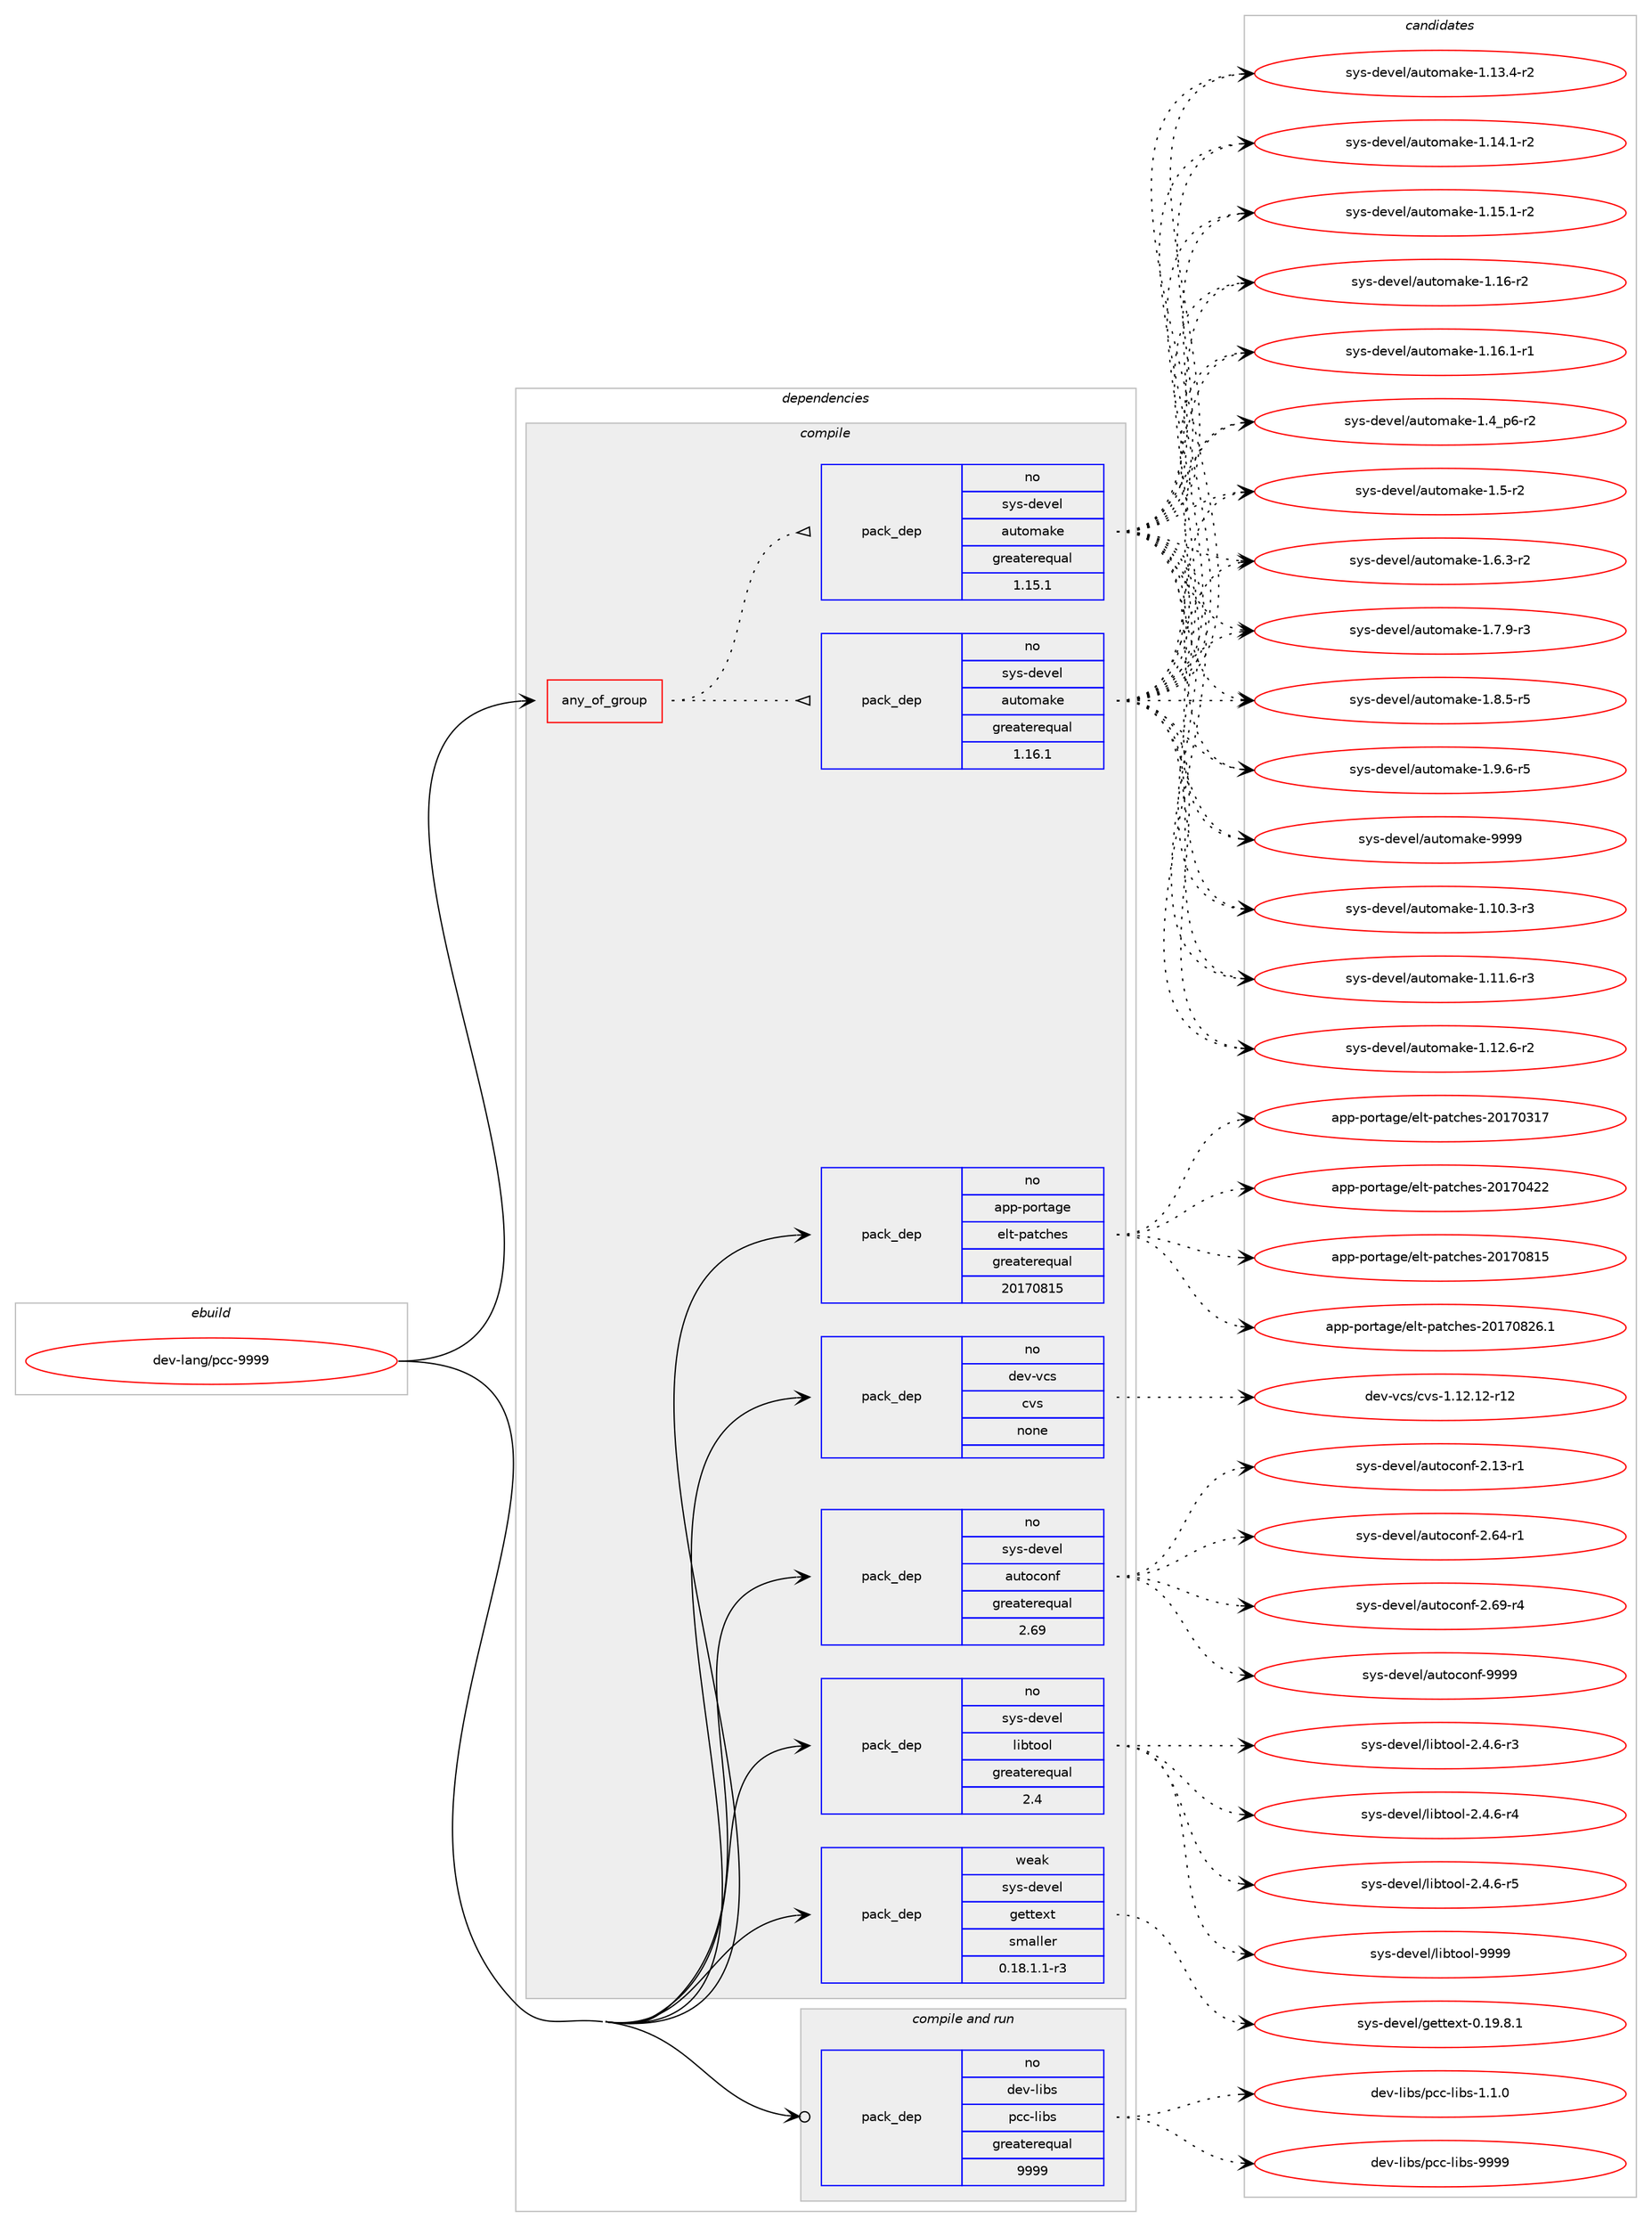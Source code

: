 digraph prolog {

# *************
# Graph options
# *************

newrank=true;
concentrate=true;
compound=true;
graph [rankdir=LR,fontname=Helvetica,fontsize=10,ranksep=1.5];#, ranksep=2.5, nodesep=0.2];
edge  [arrowhead=vee];
node  [fontname=Helvetica,fontsize=10];

# **********
# The ebuild
# **********

subgraph cluster_leftcol {
color=gray;
rank=same;
label=<<i>ebuild</i>>;
id [label="dev-lang/pcc-9999", color=red, width=4, href="../dev-lang/pcc-9999.svg"];
}

# ****************
# The dependencies
# ****************

subgraph cluster_midcol {
color=gray;
label=<<i>dependencies</i>>;
subgraph cluster_compile {
fillcolor="#eeeeee";
style=filled;
label=<<i>compile</i>>;
subgraph any21960 {
dependency1359901 [label=<<TABLE BORDER="0" CELLBORDER="1" CELLSPACING="0" CELLPADDING="4"><TR><TD CELLPADDING="10">any_of_group</TD></TR></TABLE>>, shape=none, color=red];subgraph pack973499 {
dependency1359902 [label=<<TABLE BORDER="0" CELLBORDER="1" CELLSPACING="0" CELLPADDING="4" WIDTH="220"><TR><TD ROWSPAN="6" CELLPADDING="30">pack_dep</TD></TR><TR><TD WIDTH="110">no</TD></TR><TR><TD>sys-devel</TD></TR><TR><TD>automake</TD></TR><TR><TD>greaterequal</TD></TR><TR><TD>1.16.1</TD></TR></TABLE>>, shape=none, color=blue];
}
dependency1359901:e -> dependency1359902:w [weight=20,style="dotted",arrowhead="oinv"];
subgraph pack973500 {
dependency1359903 [label=<<TABLE BORDER="0" CELLBORDER="1" CELLSPACING="0" CELLPADDING="4" WIDTH="220"><TR><TD ROWSPAN="6" CELLPADDING="30">pack_dep</TD></TR><TR><TD WIDTH="110">no</TD></TR><TR><TD>sys-devel</TD></TR><TR><TD>automake</TD></TR><TR><TD>greaterequal</TD></TR><TR><TD>1.15.1</TD></TR></TABLE>>, shape=none, color=blue];
}
dependency1359901:e -> dependency1359903:w [weight=20,style="dotted",arrowhead="oinv"];
}
id:e -> dependency1359901:w [weight=20,style="solid",arrowhead="vee"];
subgraph pack973501 {
dependency1359904 [label=<<TABLE BORDER="0" CELLBORDER="1" CELLSPACING="0" CELLPADDING="4" WIDTH="220"><TR><TD ROWSPAN="6" CELLPADDING="30">pack_dep</TD></TR><TR><TD WIDTH="110">no</TD></TR><TR><TD>app-portage</TD></TR><TR><TD>elt-patches</TD></TR><TR><TD>greaterequal</TD></TR><TR><TD>20170815</TD></TR></TABLE>>, shape=none, color=blue];
}
id:e -> dependency1359904:w [weight=20,style="solid",arrowhead="vee"];
subgraph pack973502 {
dependency1359905 [label=<<TABLE BORDER="0" CELLBORDER="1" CELLSPACING="0" CELLPADDING="4" WIDTH="220"><TR><TD ROWSPAN="6" CELLPADDING="30">pack_dep</TD></TR><TR><TD WIDTH="110">no</TD></TR><TR><TD>dev-vcs</TD></TR><TR><TD>cvs</TD></TR><TR><TD>none</TD></TR><TR><TD></TD></TR></TABLE>>, shape=none, color=blue];
}
id:e -> dependency1359905:w [weight=20,style="solid",arrowhead="vee"];
subgraph pack973503 {
dependency1359906 [label=<<TABLE BORDER="0" CELLBORDER="1" CELLSPACING="0" CELLPADDING="4" WIDTH="220"><TR><TD ROWSPAN="6" CELLPADDING="30">pack_dep</TD></TR><TR><TD WIDTH="110">no</TD></TR><TR><TD>sys-devel</TD></TR><TR><TD>autoconf</TD></TR><TR><TD>greaterequal</TD></TR><TR><TD>2.69</TD></TR></TABLE>>, shape=none, color=blue];
}
id:e -> dependency1359906:w [weight=20,style="solid",arrowhead="vee"];
subgraph pack973504 {
dependency1359907 [label=<<TABLE BORDER="0" CELLBORDER="1" CELLSPACING="0" CELLPADDING="4" WIDTH="220"><TR><TD ROWSPAN="6" CELLPADDING="30">pack_dep</TD></TR><TR><TD WIDTH="110">no</TD></TR><TR><TD>sys-devel</TD></TR><TR><TD>libtool</TD></TR><TR><TD>greaterequal</TD></TR><TR><TD>2.4</TD></TR></TABLE>>, shape=none, color=blue];
}
id:e -> dependency1359907:w [weight=20,style="solid",arrowhead="vee"];
subgraph pack973505 {
dependency1359908 [label=<<TABLE BORDER="0" CELLBORDER="1" CELLSPACING="0" CELLPADDING="4" WIDTH="220"><TR><TD ROWSPAN="6" CELLPADDING="30">pack_dep</TD></TR><TR><TD WIDTH="110">weak</TD></TR><TR><TD>sys-devel</TD></TR><TR><TD>gettext</TD></TR><TR><TD>smaller</TD></TR><TR><TD>0.18.1.1-r3</TD></TR></TABLE>>, shape=none, color=blue];
}
id:e -> dependency1359908:w [weight=20,style="solid",arrowhead="vee"];
}
subgraph cluster_compileandrun {
fillcolor="#eeeeee";
style=filled;
label=<<i>compile and run</i>>;
subgraph pack973506 {
dependency1359909 [label=<<TABLE BORDER="0" CELLBORDER="1" CELLSPACING="0" CELLPADDING="4" WIDTH="220"><TR><TD ROWSPAN="6" CELLPADDING="30">pack_dep</TD></TR><TR><TD WIDTH="110">no</TD></TR><TR><TD>dev-libs</TD></TR><TR><TD>pcc-libs</TD></TR><TR><TD>greaterequal</TD></TR><TR><TD>9999</TD></TR></TABLE>>, shape=none, color=blue];
}
id:e -> dependency1359909:w [weight=20,style="solid",arrowhead="odotvee"];
}
subgraph cluster_run {
fillcolor="#eeeeee";
style=filled;
label=<<i>run</i>>;
}
}

# **************
# The candidates
# **************

subgraph cluster_choices {
rank=same;
color=gray;
label=<<i>candidates</i>>;

subgraph choice973499 {
color=black;
nodesep=1;
choice11512111545100101118101108479711711611110997107101454946494846514511451 [label="sys-devel/automake-1.10.3-r3", color=red, width=4,href="../sys-devel/automake-1.10.3-r3.svg"];
choice11512111545100101118101108479711711611110997107101454946494946544511451 [label="sys-devel/automake-1.11.6-r3", color=red, width=4,href="../sys-devel/automake-1.11.6-r3.svg"];
choice11512111545100101118101108479711711611110997107101454946495046544511450 [label="sys-devel/automake-1.12.6-r2", color=red, width=4,href="../sys-devel/automake-1.12.6-r2.svg"];
choice11512111545100101118101108479711711611110997107101454946495146524511450 [label="sys-devel/automake-1.13.4-r2", color=red, width=4,href="../sys-devel/automake-1.13.4-r2.svg"];
choice11512111545100101118101108479711711611110997107101454946495246494511450 [label="sys-devel/automake-1.14.1-r2", color=red, width=4,href="../sys-devel/automake-1.14.1-r2.svg"];
choice11512111545100101118101108479711711611110997107101454946495346494511450 [label="sys-devel/automake-1.15.1-r2", color=red, width=4,href="../sys-devel/automake-1.15.1-r2.svg"];
choice1151211154510010111810110847971171161111099710710145494649544511450 [label="sys-devel/automake-1.16-r2", color=red, width=4,href="../sys-devel/automake-1.16-r2.svg"];
choice11512111545100101118101108479711711611110997107101454946495446494511449 [label="sys-devel/automake-1.16.1-r1", color=red, width=4,href="../sys-devel/automake-1.16.1-r1.svg"];
choice115121115451001011181011084797117116111109971071014549465295112544511450 [label="sys-devel/automake-1.4_p6-r2", color=red, width=4,href="../sys-devel/automake-1.4_p6-r2.svg"];
choice11512111545100101118101108479711711611110997107101454946534511450 [label="sys-devel/automake-1.5-r2", color=red, width=4,href="../sys-devel/automake-1.5-r2.svg"];
choice115121115451001011181011084797117116111109971071014549465446514511450 [label="sys-devel/automake-1.6.3-r2", color=red, width=4,href="../sys-devel/automake-1.6.3-r2.svg"];
choice115121115451001011181011084797117116111109971071014549465546574511451 [label="sys-devel/automake-1.7.9-r3", color=red, width=4,href="../sys-devel/automake-1.7.9-r3.svg"];
choice115121115451001011181011084797117116111109971071014549465646534511453 [label="sys-devel/automake-1.8.5-r5", color=red, width=4,href="../sys-devel/automake-1.8.5-r5.svg"];
choice115121115451001011181011084797117116111109971071014549465746544511453 [label="sys-devel/automake-1.9.6-r5", color=red, width=4,href="../sys-devel/automake-1.9.6-r5.svg"];
choice115121115451001011181011084797117116111109971071014557575757 [label="sys-devel/automake-9999", color=red, width=4,href="../sys-devel/automake-9999.svg"];
dependency1359902:e -> choice11512111545100101118101108479711711611110997107101454946494846514511451:w [style=dotted,weight="100"];
dependency1359902:e -> choice11512111545100101118101108479711711611110997107101454946494946544511451:w [style=dotted,weight="100"];
dependency1359902:e -> choice11512111545100101118101108479711711611110997107101454946495046544511450:w [style=dotted,weight="100"];
dependency1359902:e -> choice11512111545100101118101108479711711611110997107101454946495146524511450:w [style=dotted,weight="100"];
dependency1359902:e -> choice11512111545100101118101108479711711611110997107101454946495246494511450:w [style=dotted,weight="100"];
dependency1359902:e -> choice11512111545100101118101108479711711611110997107101454946495346494511450:w [style=dotted,weight="100"];
dependency1359902:e -> choice1151211154510010111810110847971171161111099710710145494649544511450:w [style=dotted,weight="100"];
dependency1359902:e -> choice11512111545100101118101108479711711611110997107101454946495446494511449:w [style=dotted,weight="100"];
dependency1359902:e -> choice115121115451001011181011084797117116111109971071014549465295112544511450:w [style=dotted,weight="100"];
dependency1359902:e -> choice11512111545100101118101108479711711611110997107101454946534511450:w [style=dotted,weight="100"];
dependency1359902:e -> choice115121115451001011181011084797117116111109971071014549465446514511450:w [style=dotted,weight="100"];
dependency1359902:e -> choice115121115451001011181011084797117116111109971071014549465546574511451:w [style=dotted,weight="100"];
dependency1359902:e -> choice115121115451001011181011084797117116111109971071014549465646534511453:w [style=dotted,weight="100"];
dependency1359902:e -> choice115121115451001011181011084797117116111109971071014549465746544511453:w [style=dotted,weight="100"];
dependency1359902:e -> choice115121115451001011181011084797117116111109971071014557575757:w [style=dotted,weight="100"];
}
subgraph choice973500 {
color=black;
nodesep=1;
choice11512111545100101118101108479711711611110997107101454946494846514511451 [label="sys-devel/automake-1.10.3-r3", color=red, width=4,href="../sys-devel/automake-1.10.3-r3.svg"];
choice11512111545100101118101108479711711611110997107101454946494946544511451 [label="sys-devel/automake-1.11.6-r3", color=red, width=4,href="../sys-devel/automake-1.11.6-r3.svg"];
choice11512111545100101118101108479711711611110997107101454946495046544511450 [label="sys-devel/automake-1.12.6-r2", color=red, width=4,href="../sys-devel/automake-1.12.6-r2.svg"];
choice11512111545100101118101108479711711611110997107101454946495146524511450 [label="sys-devel/automake-1.13.4-r2", color=red, width=4,href="../sys-devel/automake-1.13.4-r2.svg"];
choice11512111545100101118101108479711711611110997107101454946495246494511450 [label="sys-devel/automake-1.14.1-r2", color=red, width=4,href="../sys-devel/automake-1.14.1-r2.svg"];
choice11512111545100101118101108479711711611110997107101454946495346494511450 [label="sys-devel/automake-1.15.1-r2", color=red, width=4,href="../sys-devel/automake-1.15.1-r2.svg"];
choice1151211154510010111810110847971171161111099710710145494649544511450 [label="sys-devel/automake-1.16-r2", color=red, width=4,href="../sys-devel/automake-1.16-r2.svg"];
choice11512111545100101118101108479711711611110997107101454946495446494511449 [label="sys-devel/automake-1.16.1-r1", color=red, width=4,href="../sys-devel/automake-1.16.1-r1.svg"];
choice115121115451001011181011084797117116111109971071014549465295112544511450 [label="sys-devel/automake-1.4_p6-r2", color=red, width=4,href="../sys-devel/automake-1.4_p6-r2.svg"];
choice11512111545100101118101108479711711611110997107101454946534511450 [label="sys-devel/automake-1.5-r2", color=red, width=4,href="../sys-devel/automake-1.5-r2.svg"];
choice115121115451001011181011084797117116111109971071014549465446514511450 [label="sys-devel/automake-1.6.3-r2", color=red, width=4,href="../sys-devel/automake-1.6.3-r2.svg"];
choice115121115451001011181011084797117116111109971071014549465546574511451 [label="sys-devel/automake-1.7.9-r3", color=red, width=4,href="../sys-devel/automake-1.7.9-r3.svg"];
choice115121115451001011181011084797117116111109971071014549465646534511453 [label="sys-devel/automake-1.8.5-r5", color=red, width=4,href="../sys-devel/automake-1.8.5-r5.svg"];
choice115121115451001011181011084797117116111109971071014549465746544511453 [label="sys-devel/automake-1.9.6-r5", color=red, width=4,href="../sys-devel/automake-1.9.6-r5.svg"];
choice115121115451001011181011084797117116111109971071014557575757 [label="sys-devel/automake-9999", color=red, width=4,href="../sys-devel/automake-9999.svg"];
dependency1359903:e -> choice11512111545100101118101108479711711611110997107101454946494846514511451:w [style=dotted,weight="100"];
dependency1359903:e -> choice11512111545100101118101108479711711611110997107101454946494946544511451:w [style=dotted,weight="100"];
dependency1359903:e -> choice11512111545100101118101108479711711611110997107101454946495046544511450:w [style=dotted,weight="100"];
dependency1359903:e -> choice11512111545100101118101108479711711611110997107101454946495146524511450:w [style=dotted,weight="100"];
dependency1359903:e -> choice11512111545100101118101108479711711611110997107101454946495246494511450:w [style=dotted,weight="100"];
dependency1359903:e -> choice11512111545100101118101108479711711611110997107101454946495346494511450:w [style=dotted,weight="100"];
dependency1359903:e -> choice1151211154510010111810110847971171161111099710710145494649544511450:w [style=dotted,weight="100"];
dependency1359903:e -> choice11512111545100101118101108479711711611110997107101454946495446494511449:w [style=dotted,weight="100"];
dependency1359903:e -> choice115121115451001011181011084797117116111109971071014549465295112544511450:w [style=dotted,weight="100"];
dependency1359903:e -> choice11512111545100101118101108479711711611110997107101454946534511450:w [style=dotted,weight="100"];
dependency1359903:e -> choice115121115451001011181011084797117116111109971071014549465446514511450:w [style=dotted,weight="100"];
dependency1359903:e -> choice115121115451001011181011084797117116111109971071014549465546574511451:w [style=dotted,weight="100"];
dependency1359903:e -> choice115121115451001011181011084797117116111109971071014549465646534511453:w [style=dotted,weight="100"];
dependency1359903:e -> choice115121115451001011181011084797117116111109971071014549465746544511453:w [style=dotted,weight="100"];
dependency1359903:e -> choice115121115451001011181011084797117116111109971071014557575757:w [style=dotted,weight="100"];
}
subgraph choice973501 {
color=black;
nodesep=1;
choice97112112451121111141169710310147101108116451129711699104101115455048495548514955 [label="app-portage/elt-patches-20170317", color=red, width=4,href="../app-portage/elt-patches-20170317.svg"];
choice97112112451121111141169710310147101108116451129711699104101115455048495548525050 [label="app-portage/elt-patches-20170422", color=red, width=4,href="../app-portage/elt-patches-20170422.svg"];
choice97112112451121111141169710310147101108116451129711699104101115455048495548564953 [label="app-portage/elt-patches-20170815", color=red, width=4,href="../app-portage/elt-patches-20170815.svg"];
choice971121124511211111411697103101471011081164511297116991041011154550484955485650544649 [label="app-portage/elt-patches-20170826.1", color=red, width=4,href="../app-portage/elt-patches-20170826.1.svg"];
dependency1359904:e -> choice97112112451121111141169710310147101108116451129711699104101115455048495548514955:w [style=dotted,weight="100"];
dependency1359904:e -> choice97112112451121111141169710310147101108116451129711699104101115455048495548525050:w [style=dotted,weight="100"];
dependency1359904:e -> choice97112112451121111141169710310147101108116451129711699104101115455048495548564953:w [style=dotted,weight="100"];
dependency1359904:e -> choice971121124511211111411697103101471011081164511297116991041011154550484955485650544649:w [style=dotted,weight="100"];
}
subgraph choice973502 {
color=black;
nodesep=1;
choice100101118451189911547991181154549464950464950451144950 [label="dev-vcs/cvs-1.12.12-r12", color=red, width=4,href="../dev-vcs/cvs-1.12.12-r12.svg"];
dependency1359905:e -> choice100101118451189911547991181154549464950464950451144950:w [style=dotted,weight="100"];
}
subgraph choice973503 {
color=black;
nodesep=1;
choice1151211154510010111810110847971171161119911111010245504649514511449 [label="sys-devel/autoconf-2.13-r1", color=red, width=4,href="../sys-devel/autoconf-2.13-r1.svg"];
choice1151211154510010111810110847971171161119911111010245504654524511449 [label="sys-devel/autoconf-2.64-r1", color=red, width=4,href="../sys-devel/autoconf-2.64-r1.svg"];
choice1151211154510010111810110847971171161119911111010245504654574511452 [label="sys-devel/autoconf-2.69-r4", color=red, width=4,href="../sys-devel/autoconf-2.69-r4.svg"];
choice115121115451001011181011084797117116111991111101024557575757 [label="sys-devel/autoconf-9999", color=red, width=4,href="../sys-devel/autoconf-9999.svg"];
dependency1359906:e -> choice1151211154510010111810110847971171161119911111010245504649514511449:w [style=dotted,weight="100"];
dependency1359906:e -> choice1151211154510010111810110847971171161119911111010245504654524511449:w [style=dotted,weight="100"];
dependency1359906:e -> choice1151211154510010111810110847971171161119911111010245504654574511452:w [style=dotted,weight="100"];
dependency1359906:e -> choice115121115451001011181011084797117116111991111101024557575757:w [style=dotted,weight="100"];
}
subgraph choice973504 {
color=black;
nodesep=1;
choice1151211154510010111810110847108105981161111111084550465246544511451 [label="sys-devel/libtool-2.4.6-r3", color=red, width=4,href="../sys-devel/libtool-2.4.6-r3.svg"];
choice1151211154510010111810110847108105981161111111084550465246544511452 [label="sys-devel/libtool-2.4.6-r4", color=red, width=4,href="../sys-devel/libtool-2.4.6-r4.svg"];
choice1151211154510010111810110847108105981161111111084550465246544511453 [label="sys-devel/libtool-2.4.6-r5", color=red, width=4,href="../sys-devel/libtool-2.4.6-r5.svg"];
choice1151211154510010111810110847108105981161111111084557575757 [label="sys-devel/libtool-9999", color=red, width=4,href="../sys-devel/libtool-9999.svg"];
dependency1359907:e -> choice1151211154510010111810110847108105981161111111084550465246544511451:w [style=dotted,weight="100"];
dependency1359907:e -> choice1151211154510010111810110847108105981161111111084550465246544511452:w [style=dotted,weight="100"];
dependency1359907:e -> choice1151211154510010111810110847108105981161111111084550465246544511453:w [style=dotted,weight="100"];
dependency1359907:e -> choice1151211154510010111810110847108105981161111111084557575757:w [style=dotted,weight="100"];
}
subgraph choice973505 {
color=black;
nodesep=1;
choice1151211154510010111810110847103101116116101120116454846495746564649 [label="sys-devel/gettext-0.19.8.1", color=red, width=4,href="../sys-devel/gettext-0.19.8.1.svg"];
dependency1359908:e -> choice1151211154510010111810110847103101116116101120116454846495746564649:w [style=dotted,weight="100"];
}
subgraph choice973506 {
color=black;
nodesep=1;
choice10010111845108105981154711299994510810598115454946494648 [label="dev-libs/pcc-libs-1.1.0", color=red, width=4,href="../dev-libs/pcc-libs-1.1.0.svg"];
choice100101118451081059811547112999945108105981154557575757 [label="dev-libs/pcc-libs-9999", color=red, width=4,href="../dev-libs/pcc-libs-9999.svg"];
dependency1359909:e -> choice10010111845108105981154711299994510810598115454946494648:w [style=dotted,weight="100"];
dependency1359909:e -> choice100101118451081059811547112999945108105981154557575757:w [style=dotted,weight="100"];
}
}

}
